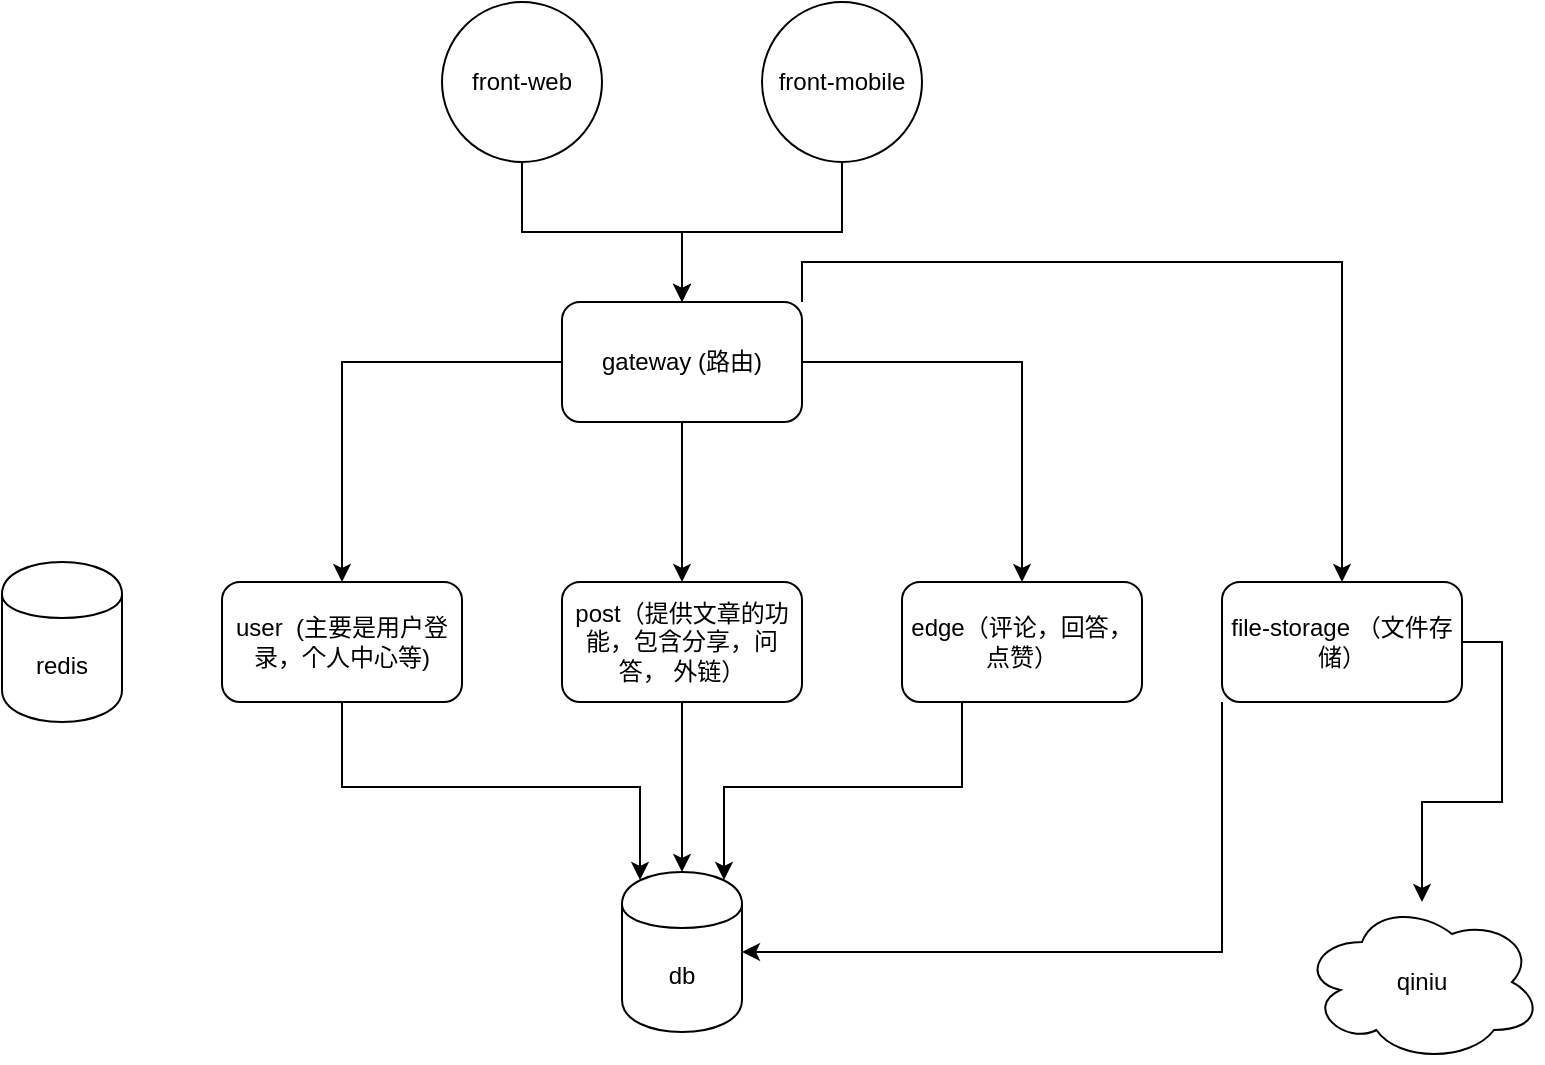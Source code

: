 <mxfile version="12.9.13" type="github">
  <diagram id="Wz9Oss1mseZIiraa0Ijb" name="Page-1">
    <mxGraphModel dx="1426" dy="803" grid="1" gridSize="10" guides="1" tooltips="1" connect="1" arrows="1" fold="1" page="1" pageScale="1" pageWidth="827" pageHeight="1169" math="0" shadow="0">
      <root>
        <mxCell id="0" />
        <mxCell id="1" parent="0" />
        <mxCell id="5EJIrJ_9nme8Ar9CuZNC-5" value="" style="edgeStyle=orthogonalEdgeStyle;rounded=0;orthogonalLoop=1;jettySize=auto;html=1;" edge="1" parent="1" source="5EJIrJ_9nme8Ar9CuZNC-1" target="5EJIrJ_9nme8Ar9CuZNC-4">
          <mxGeometry relative="1" as="geometry" />
        </mxCell>
        <mxCell id="5EJIrJ_9nme8Ar9CuZNC-7" value="" style="edgeStyle=orthogonalEdgeStyle;rounded=0;orthogonalLoop=1;jettySize=auto;html=1;" edge="1" parent="1" source="5EJIrJ_9nme8Ar9CuZNC-1" target="5EJIrJ_9nme8Ar9CuZNC-6">
          <mxGeometry relative="1" as="geometry" />
        </mxCell>
        <mxCell id="5EJIrJ_9nme8Ar9CuZNC-10" value="" style="edgeStyle=orthogonalEdgeStyle;rounded=0;orthogonalLoop=1;jettySize=auto;html=1;" edge="1" parent="1" source="5EJIrJ_9nme8Ar9CuZNC-1" target="5EJIrJ_9nme8Ar9CuZNC-9">
          <mxGeometry relative="1" as="geometry" />
        </mxCell>
        <mxCell id="5EJIrJ_9nme8Ar9CuZNC-30" style="edgeStyle=orthogonalEdgeStyle;rounded=0;orthogonalLoop=1;jettySize=auto;html=1;exitX=1;exitY=0;exitDx=0;exitDy=0;" edge="1" parent="1" source="5EJIrJ_9nme8Ar9CuZNC-1" target="5EJIrJ_9nme8Ar9CuZNC-22">
          <mxGeometry relative="1" as="geometry" />
        </mxCell>
        <mxCell id="5EJIrJ_9nme8Ar9CuZNC-1" value="gateway (路由)" style="rounded=1;whiteSpace=wrap;html=1;" vertex="1" parent="1">
          <mxGeometry x="350" y="260" width="120" height="60" as="geometry" />
        </mxCell>
        <mxCell id="5EJIrJ_9nme8Ar9CuZNC-16" style="edgeStyle=orthogonalEdgeStyle;rounded=0;orthogonalLoop=1;jettySize=auto;html=1;exitX=0.25;exitY=1;exitDx=0;exitDy=0;entryX=0.85;entryY=0.05;entryDx=0;entryDy=0;entryPerimeter=0;" edge="1" parent="1" source="5EJIrJ_9nme8Ar9CuZNC-9" target="5EJIrJ_9nme8Ar9CuZNC-15">
          <mxGeometry relative="1" as="geometry">
            <mxPoint x="410" y="520" as="targetPoint" />
          </mxGeometry>
        </mxCell>
        <mxCell id="5EJIrJ_9nme8Ar9CuZNC-9" value="edge（评论，回答，点赞）" style="rounded=1;whiteSpace=wrap;html=1;" vertex="1" parent="1">
          <mxGeometry x="520" y="400" width="120" height="60" as="geometry" />
        </mxCell>
        <mxCell id="5EJIrJ_9nme8Ar9CuZNC-20" style="edgeStyle=orthogonalEdgeStyle;rounded=0;orthogonalLoop=1;jettySize=auto;html=1;exitX=0.5;exitY=1;exitDx=0;exitDy=0;entryX=0.5;entryY=0;entryDx=0;entryDy=0;" edge="1" parent="1" source="5EJIrJ_9nme8Ar9CuZNC-6" target="5EJIrJ_9nme8Ar9CuZNC-15">
          <mxGeometry relative="1" as="geometry" />
        </mxCell>
        <mxCell id="5EJIrJ_9nme8Ar9CuZNC-6" value="post（提供文章的功能，包含分享，问答， 外链）" style="rounded=1;whiteSpace=wrap;html=1;" vertex="1" parent="1">
          <mxGeometry x="350" y="400" width="120" height="60" as="geometry" />
        </mxCell>
        <mxCell id="5EJIrJ_9nme8Ar9CuZNC-21" style="edgeStyle=orthogonalEdgeStyle;rounded=0;orthogonalLoop=1;jettySize=auto;html=1;exitX=0.5;exitY=1;exitDx=0;exitDy=0;entryX=0.15;entryY=0.05;entryDx=0;entryDy=0;entryPerimeter=0;" edge="1" parent="1" source="5EJIrJ_9nme8Ar9CuZNC-4" target="5EJIrJ_9nme8Ar9CuZNC-15">
          <mxGeometry relative="1" as="geometry" />
        </mxCell>
        <mxCell id="5EJIrJ_9nme8Ar9CuZNC-4" value="user&amp;nbsp; (主要是用户登录，个人中心等)" style="rounded=1;whiteSpace=wrap;html=1;" vertex="1" parent="1">
          <mxGeometry x="180" y="400" width="120" height="60" as="geometry" />
        </mxCell>
        <mxCell id="5EJIrJ_9nme8Ar9CuZNC-11" style="edgeStyle=orthogonalEdgeStyle;rounded=0;orthogonalLoop=1;jettySize=auto;html=1;exitX=0.5;exitY=1;exitDx=0;exitDy=0;" edge="1" parent="1" source="5EJIrJ_9nme8Ar9CuZNC-2" target="5EJIrJ_9nme8Ar9CuZNC-1">
          <mxGeometry relative="1" as="geometry" />
        </mxCell>
        <mxCell id="5EJIrJ_9nme8Ar9CuZNC-2" value="front-web" style="ellipse;whiteSpace=wrap;html=1;aspect=fixed;" vertex="1" parent="1">
          <mxGeometry x="290" y="110" width="80" height="80" as="geometry" />
        </mxCell>
        <mxCell id="5EJIrJ_9nme8Ar9CuZNC-12" style="edgeStyle=orthogonalEdgeStyle;rounded=0;orthogonalLoop=1;jettySize=auto;html=1;exitX=0.5;exitY=1;exitDx=0;exitDy=0;" edge="1" parent="1" source="5EJIrJ_9nme8Ar9CuZNC-3" target="5EJIrJ_9nme8Ar9CuZNC-1">
          <mxGeometry relative="1" as="geometry" />
        </mxCell>
        <mxCell id="5EJIrJ_9nme8Ar9CuZNC-3" value="front-mobile" style="ellipse;whiteSpace=wrap;html=1;aspect=fixed;" vertex="1" parent="1">
          <mxGeometry x="450" y="110" width="80" height="80" as="geometry" />
        </mxCell>
        <mxCell id="5EJIrJ_9nme8Ar9CuZNC-13" value="redis" style="shape=cylinder;whiteSpace=wrap;html=1;boundedLbl=1;backgroundOutline=1;" vertex="1" parent="1">
          <mxGeometry x="70" y="390" width="60" height="80" as="geometry" />
        </mxCell>
        <mxCell id="5EJIrJ_9nme8Ar9CuZNC-14" value="qiniu" style="ellipse;shape=cloud;whiteSpace=wrap;html=1;" vertex="1" parent="1">
          <mxGeometry x="720" y="560" width="120" height="80" as="geometry" />
        </mxCell>
        <mxCell id="5EJIrJ_9nme8Ar9CuZNC-15" value="db" style="shape=cylinder;whiteSpace=wrap;html=1;boundedLbl=1;backgroundOutline=1;" vertex="1" parent="1">
          <mxGeometry x="380" y="545" width="60" height="80" as="geometry" />
        </mxCell>
        <mxCell id="5EJIrJ_9nme8Ar9CuZNC-27" style="edgeStyle=orthogonalEdgeStyle;rounded=0;orthogonalLoop=1;jettySize=auto;html=1;exitX=1;exitY=0.5;exitDx=0;exitDy=0;" edge="1" parent="1" source="5EJIrJ_9nme8Ar9CuZNC-22" target="5EJIrJ_9nme8Ar9CuZNC-14">
          <mxGeometry relative="1" as="geometry" />
        </mxCell>
        <mxCell id="5EJIrJ_9nme8Ar9CuZNC-28" style="edgeStyle=orthogonalEdgeStyle;rounded=0;orthogonalLoop=1;jettySize=auto;html=1;exitX=0;exitY=1;exitDx=0;exitDy=0;entryX=1;entryY=0.5;entryDx=0;entryDy=0;" edge="1" parent="1" source="5EJIrJ_9nme8Ar9CuZNC-22" target="5EJIrJ_9nme8Ar9CuZNC-15">
          <mxGeometry relative="1" as="geometry">
            <mxPoint x="490" y="540" as="targetPoint" />
          </mxGeometry>
        </mxCell>
        <mxCell id="5EJIrJ_9nme8Ar9CuZNC-22" value="file-storage （文件存储）" style="rounded=1;whiteSpace=wrap;html=1;" vertex="1" parent="1">
          <mxGeometry x="680" y="400" width="120" height="60" as="geometry" />
        </mxCell>
      </root>
    </mxGraphModel>
  </diagram>
</mxfile>
